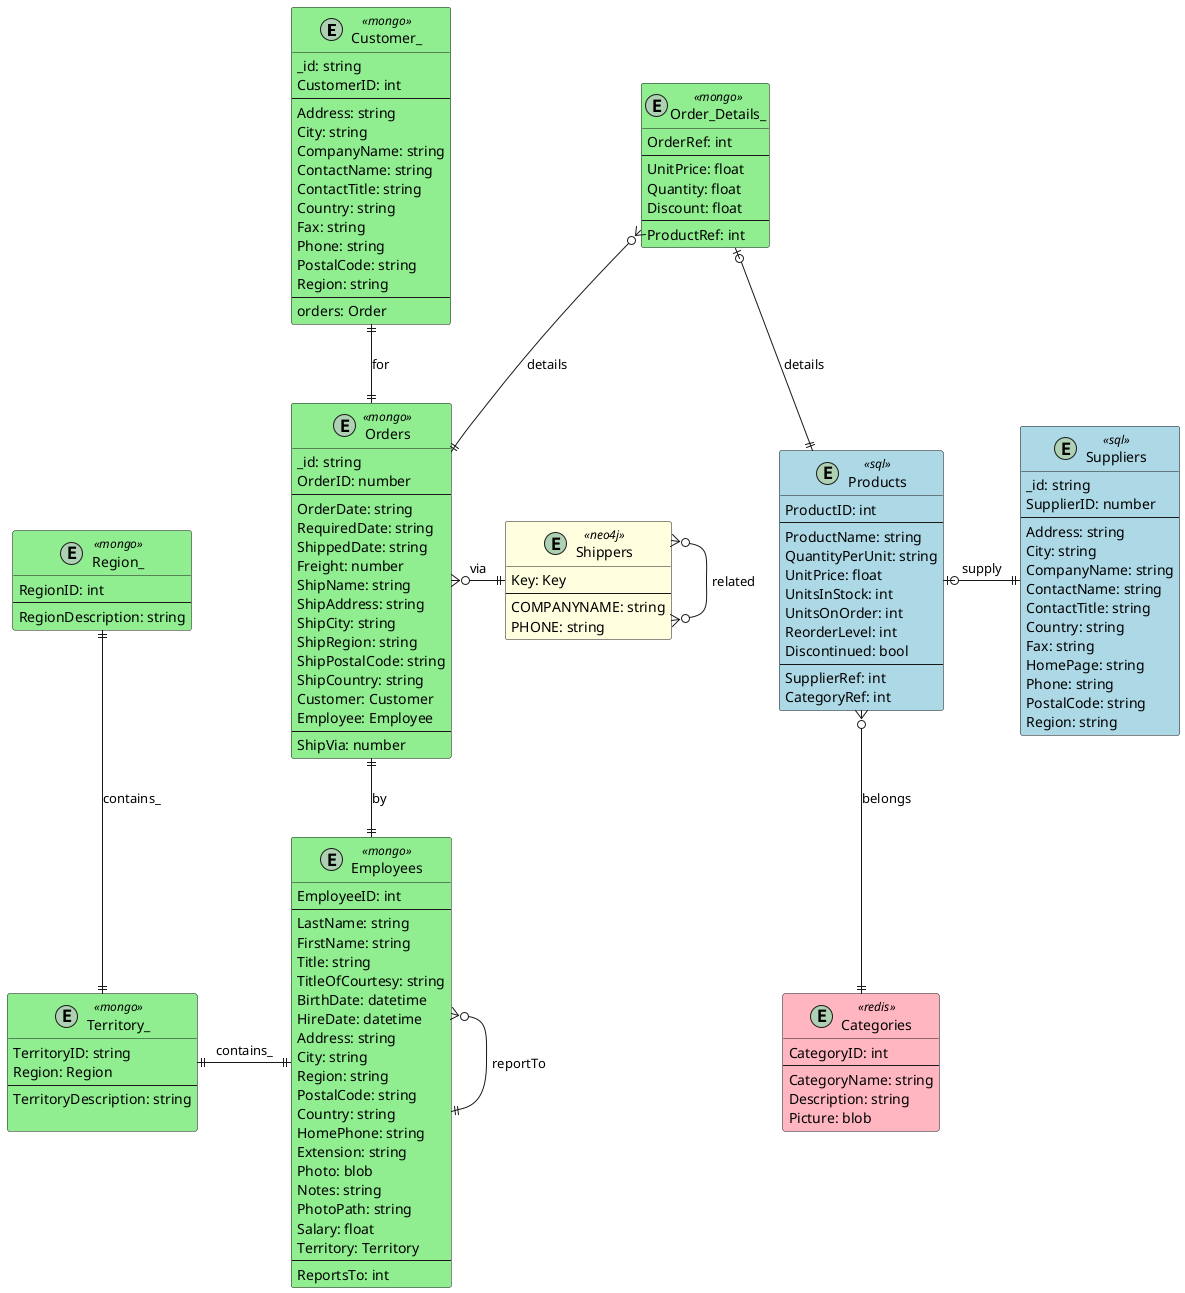 @startuml

skinparam class {
  backgroundColor<<mongo>> lightGreen
  backgroundColor<<sql>> lightBlue
  backgroundColor<<redis>> lightPink
  backgroundColor<<neo4j>> lightYellow
}

entity "Customer_" as gCustomers <<mongo>> {
  _id: string
  CustomerID: int
  ---
  Address: string
  City: string
  CompanyName: string
  ContactName: string
  ContactTitle: string
  Country: string
  Fax: string
  Phone: string
  PostalCode: string
  Region: string
  ---
  orders: Order
}

entity "Suppliers" as sSuppliers <<sql>> {
  _id: string
  SupplierID: number
  ---
  Address: string
  City: string
  CompanyName: string
  ContactName: string
  ContactTitle: string
  Country: string
  Fax: string
  HomePage: string
  Phone: string
  PostalCode: string
  Region: string
}

entity "Orders" as gOrders <<mongo>> {
  _id: string
  OrderID: number
  ---
  OrderDate: string
  RequiredDate: string
  ShippedDate: string
  Freight: number
  ShipName: string
  ShipAddress: string
  ShipCity: string
  ShipRegion: string
  ShipPostalCode: string
  ShipCountry: string
  Customer: Customer
  Employee: Employee
  ---
  ShipVia: number
}

entity "Shippers" as nShippers <<neo4j>> {
  Key: Key
  ---
  COMPANYNAME: string
  PHONE: string
}

entity "Order_Details_" as gOrder_Details <<mongo>> {
  OrderRef: int
  ---
  UnitPrice: float
  Quantity: float
  Discount: float
  ---
  ProductRef: int
}

entity "Products" as sProducts <<sql>> {
  ProductID: int
  ---
  ProductName: string
  QuantityPerUnit: string
  UnitPrice: float
  UnitsInStock: int
  UnitsOnOrder: int
  ReorderLevel: int
  Discontinued: bool
  ---
  SupplierRef: int
  CategoryRef: int
}

entity "Categories" as rCategories <<redis>> {
  CategoryID: int
  ---
  CategoryName: string
  Description: string
  Picture: blob
}

entity "Region_" as gRegion <<mongo>> {
  RegionID: int
  ---
  RegionDescription: string
}
entity "Territory_" as gTerritory <<mongo>> {
  TerritoryID: string
  Region: Region
  ---
  TerritoryDescription: string

}

entity "Employees" as gEmployees <<mongo>> {
  EmployeeID: int
  ---
  LastName: string
  FirstName: string
  Title: string
  TitleOfCourtesy: string
  BirthDate: datetime
  HireDate: datetime
  Address: string
  City: string
  Region: string
  PostalCode: string
  Country: string
  HomePhone: string
  Extension: string
  Photo: blob
  Notes: string
  PhotoPath: string
  Salary: float
  Territory: Territory
  ---
  ReportsTo: int
}


gEmployees ||-l-|| gTerritory : contains_
gTerritory||-u-|| gRegion  : contains_
gOrder_Details |o--|| sProducts : details
gOrder_Details }o--|| gOrders : details
gEmployees }o--|| gEmployees : reportTo
sProducts }o-d-|| rCategories : belongs
sProducts |o-r-|| sSuppliers : supply
gOrders }o-r-|| nShippers : via
gOrders ||-u-|| gCustomers : for
gOrders ||--|| gEmployees : by
nShippers }o-l-o{ nShippers: related
' rOrders = gOrder_
' rOrders = sOrders

@enduml
